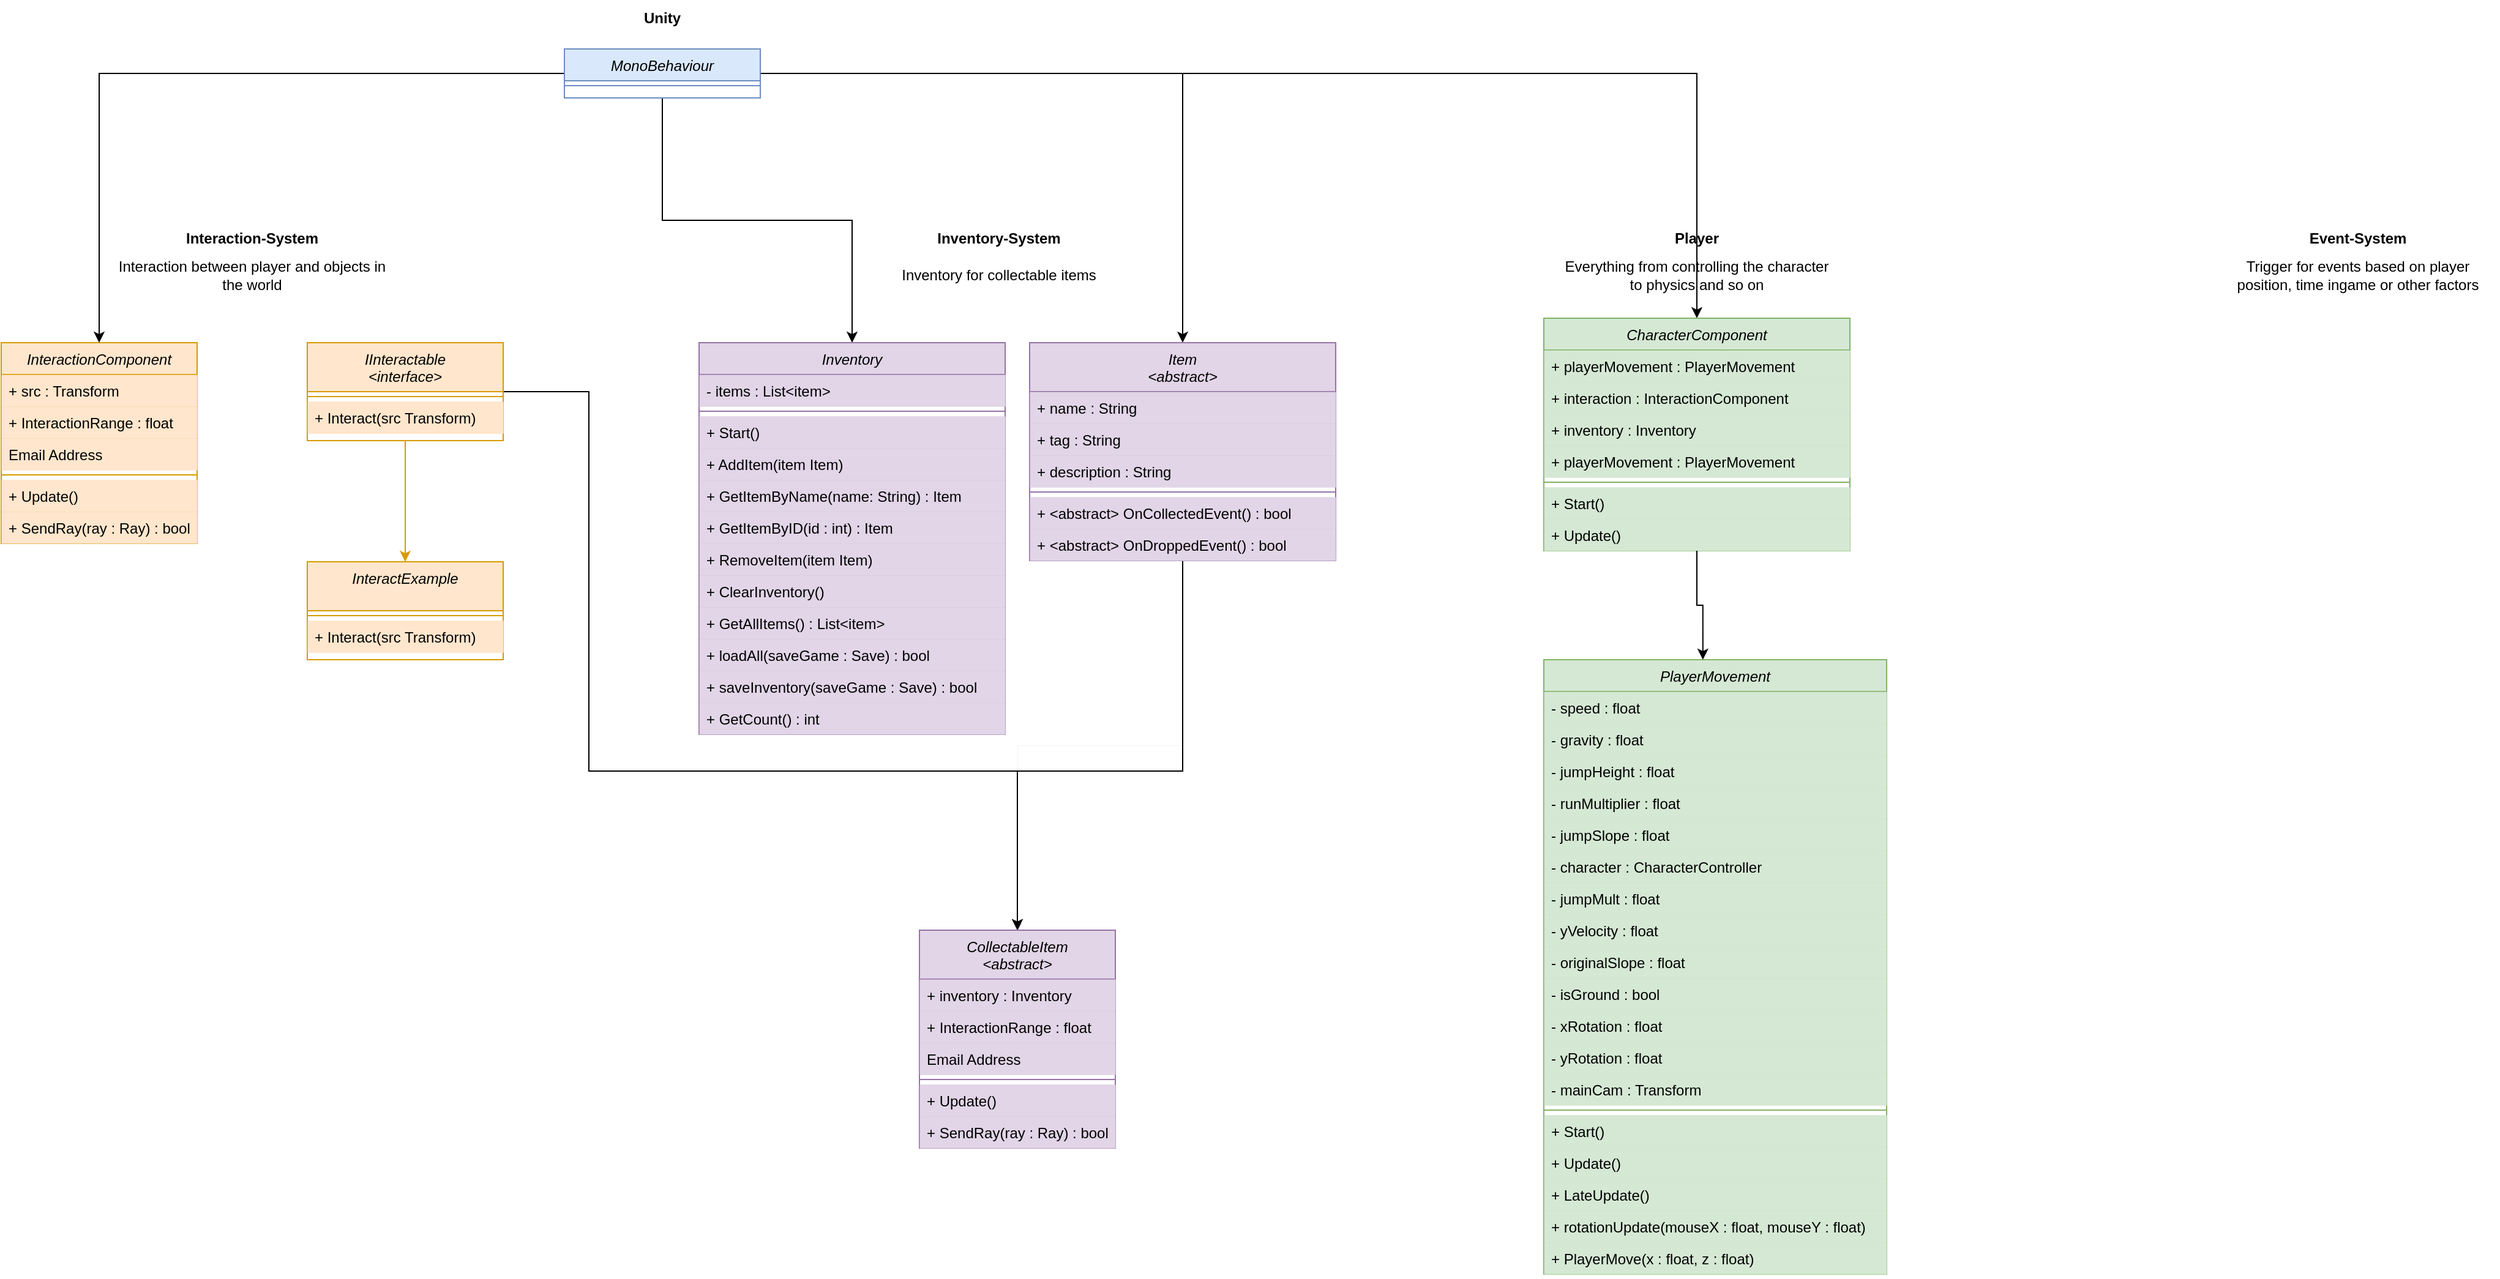 <mxfile version="24.6.5" type="device">
  <diagram id="C5RBs43oDa-KdzZeNtuy" name="Page-1">
    <mxGraphModel dx="1195" dy="650" grid="1" gridSize="10" guides="1" tooltips="1" connect="1" arrows="1" fold="1" page="1" pageScale="1" pageWidth="827" pageHeight="1169" math="0" shadow="0">
      <root>
        <mxCell id="WIyWlLk6GJQsqaUBKTNV-0" />
        <mxCell id="WIyWlLk6GJQsqaUBKTNV-1" parent="WIyWlLk6GJQsqaUBKTNV-0" />
        <mxCell id="OHMmMJUJzhCGPTBA_zFM-0" value="InteractionComponent" style="swimlane;fontStyle=2;align=center;verticalAlign=top;childLayout=stackLayout;horizontal=1;startSize=26;horizontalStack=0;resizeParent=1;resizeLast=0;collapsible=1;marginBottom=0;rounded=0;shadow=0;strokeWidth=1;fillColor=#ffe6cc;strokeColor=#d79b00;" parent="WIyWlLk6GJQsqaUBKTNV-1" vertex="1">
          <mxGeometry x="70" y="910" width="160" height="164" as="geometry">
            <mxRectangle x="230" y="140" width="160" height="26" as="alternateBounds" />
          </mxGeometry>
        </mxCell>
        <mxCell id="OHMmMJUJzhCGPTBA_zFM-1" value="+ src : Transform" style="text;align=left;verticalAlign=top;spacingLeft=4;spacingRight=4;overflow=hidden;rotatable=0;points=[[0,0.5],[1,0.5]];portConstraint=eastwest;fillColor=#ffe6cc;strokeColor=#d79b00;strokeWidth=0;" parent="OHMmMJUJzhCGPTBA_zFM-0" vertex="1">
          <mxGeometry y="26" width="160" height="26" as="geometry" />
        </mxCell>
        <mxCell id="OHMmMJUJzhCGPTBA_zFM-2" value="+ InteractionRange : float" style="text;align=left;verticalAlign=top;spacingLeft=4;spacingRight=4;overflow=hidden;rotatable=0;points=[[0,0.5],[1,0.5]];portConstraint=eastwest;rounded=0;shadow=0;html=0;fillColor=#ffe6cc;strokeColor=#d79b00;strokeWidth=0;" parent="OHMmMJUJzhCGPTBA_zFM-0" vertex="1">
          <mxGeometry y="52" width="160" height="26" as="geometry" />
        </mxCell>
        <mxCell id="OHMmMJUJzhCGPTBA_zFM-3" value="Email Address" style="text;align=left;verticalAlign=top;spacingLeft=4;spacingRight=4;overflow=hidden;rotatable=0;points=[[0,0.5],[1,0.5]];portConstraint=eastwest;rounded=0;shadow=0;html=0;fillColor=#ffe6cc;strokeColor=#d79b00;strokeWidth=0;" parent="OHMmMJUJzhCGPTBA_zFM-0" vertex="1">
          <mxGeometry y="78" width="160" height="26" as="geometry" />
        </mxCell>
        <mxCell id="OHMmMJUJzhCGPTBA_zFM-4" value="" style="line;html=1;strokeWidth=1;align=left;verticalAlign=middle;spacingTop=-1;spacingLeft=3;spacingRight=3;rotatable=0;labelPosition=right;points=[];portConstraint=eastwest;fillColor=#ffe6cc;strokeColor=#d79b00;" parent="OHMmMJUJzhCGPTBA_zFM-0" vertex="1">
          <mxGeometry y="104" width="160" height="8" as="geometry" />
        </mxCell>
        <mxCell id="OHMmMJUJzhCGPTBA_zFM-5" value="+ Update()" style="text;align=left;verticalAlign=top;spacingLeft=4;spacingRight=4;overflow=hidden;rotatable=0;points=[[0,0.5],[1,0.5]];portConstraint=eastwest;fillColor=#ffe6cc;strokeColor=#d79b00;strokeWidth=0;" parent="OHMmMJUJzhCGPTBA_zFM-0" vertex="1">
          <mxGeometry y="112" width="160" height="26" as="geometry" />
        </mxCell>
        <mxCell id="OHMmMJUJzhCGPTBA_zFM-7" value="+ SendRay(ray : Ray) : bool" style="text;align=left;verticalAlign=top;spacingLeft=4;spacingRight=4;overflow=hidden;rotatable=0;points=[[0,0.5],[1,0.5]];portConstraint=eastwest;fillColor=#ffe6cc;strokeColor=#d79b00;strokeWidth=0;" parent="OHMmMJUJzhCGPTBA_zFM-0" vertex="1">
          <mxGeometry y="138" width="160" height="26" as="geometry" />
        </mxCell>
        <mxCell id="OHMmMJUJzhCGPTBA_zFM-6" value="Interaction-System" style="text;html=1;align=center;verticalAlign=middle;whiteSpace=wrap;rounded=0;fontStyle=1" parent="WIyWlLk6GJQsqaUBKTNV-1" vertex="1">
          <mxGeometry x="190" y="810" width="170" height="30" as="geometry" />
        </mxCell>
        <mxCell id="OHMmMJUJzhCGPTBA_zFM-15" style="edgeStyle=orthogonalEdgeStyle;rounded=0;orthogonalLoop=1;jettySize=auto;html=1;" parent="WIyWlLk6GJQsqaUBKTNV-1" source="OHMmMJUJzhCGPTBA_zFM-8" target="OHMmMJUJzhCGPTBA_zFM-0" edge="1">
          <mxGeometry relative="1" as="geometry" />
        </mxCell>
        <mxCell id="OHMmMJUJzhCGPTBA_zFM-50" style="edgeStyle=orthogonalEdgeStyle;rounded=0;orthogonalLoop=1;jettySize=auto;html=1;" parent="WIyWlLk6GJQsqaUBKTNV-1" source="OHMmMJUJzhCGPTBA_zFM-8" target="OHMmMJUJzhCGPTBA_zFM-29" edge="1">
          <mxGeometry relative="1" as="geometry" />
        </mxCell>
        <mxCell id="OHMmMJUJzhCGPTBA_zFM-61" style="edgeStyle=orthogonalEdgeStyle;rounded=0;orthogonalLoop=1;jettySize=auto;html=1;" parent="WIyWlLk6GJQsqaUBKTNV-1" source="OHMmMJUJzhCGPTBA_zFM-8" target="OHMmMJUJzhCGPTBA_zFM-36" edge="1">
          <mxGeometry relative="1" as="geometry" />
        </mxCell>
        <mxCell id="OHMmMJUJzhCGPTBA_zFM-85" style="edgeStyle=orthogonalEdgeStyle;rounded=0;orthogonalLoop=1;jettySize=auto;html=1;" parent="WIyWlLk6GJQsqaUBKTNV-1" source="OHMmMJUJzhCGPTBA_zFM-8" target="OHMmMJUJzhCGPTBA_zFM-69" edge="1">
          <mxGeometry relative="1" as="geometry" />
        </mxCell>
        <mxCell id="OHMmMJUJzhCGPTBA_zFM-8" value="MonoBehaviour" style="swimlane;fontStyle=2;align=center;verticalAlign=top;childLayout=stackLayout;horizontal=1;startSize=26;horizontalStack=0;resizeParent=1;resizeLast=0;collapsible=1;marginBottom=0;rounded=0;shadow=0;strokeWidth=1;fillColor=#dae8fc;strokeColor=#6c8ebf;" parent="WIyWlLk6GJQsqaUBKTNV-1" vertex="1">
          <mxGeometry x="530" y="670" width="160" height="40" as="geometry">
            <mxRectangle x="230" y="140" width="160" height="26" as="alternateBounds" />
          </mxGeometry>
        </mxCell>
        <mxCell id="OHMmMJUJzhCGPTBA_zFM-12" value="" style="line;html=1;strokeWidth=1;align=left;verticalAlign=middle;spacingTop=-1;spacingLeft=3;spacingRight=3;rotatable=0;labelPosition=right;points=[];portConstraint=eastwest;fillColor=#dae8fc;strokeColor=#6c8ebf;" parent="OHMmMJUJzhCGPTBA_zFM-8" vertex="1">
          <mxGeometry y="26" width="160" height="8" as="geometry" />
        </mxCell>
        <mxCell id="OHMmMJUJzhCGPTBA_zFM-27" style="edgeStyle=orthogonalEdgeStyle;rounded=0;orthogonalLoop=1;jettySize=auto;html=1;entryX=0.5;entryY=0;entryDx=0;entryDy=0;fillColor=#ffe6cc;strokeColor=#d79b00;strokeWidth=1;" parent="WIyWlLk6GJQsqaUBKTNV-1" source="OHMmMJUJzhCGPTBA_zFM-16" target="OHMmMJUJzhCGPTBA_zFM-24" edge="1">
          <mxGeometry relative="1" as="geometry" />
        </mxCell>
        <mxCell id="OHMmMJUJzhCGPTBA_zFM-60" style="edgeStyle=orthogonalEdgeStyle;rounded=0;orthogonalLoop=1;jettySize=auto;html=1;" parent="WIyWlLk6GJQsqaUBKTNV-1" source="OHMmMJUJzhCGPTBA_zFM-16" target="OHMmMJUJzhCGPTBA_zFM-43" edge="1">
          <mxGeometry relative="1" as="geometry">
            <Array as="points">
              <mxPoint x="550" y="950" />
              <mxPoint x="550" y="1260" />
              <mxPoint x="900" y="1260" />
            </Array>
          </mxGeometry>
        </mxCell>
        <mxCell id="OHMmMJUJzhCGPTBA_zFM-16" value="IInteractable&#xa;&lt;interface&gt;" style="swimlane;fontStyle=2;align=center;verticalAlign=top;childLayout=stackLayout;horizontal=1;startSize=40;horizontalStack=0;resizeParent=1;resizeLast=0;collapsible=1;marginBottom=0;rounded=0;shadow=0;strokeWidth=1;fillColor=#ffe6cc;strokeColor=#d79b00;" parent="WIyWlLk6GJQsqaUBKTNV-1" vertex="1">
          <mxGeometry x="320" y="910" width="160" height="80" as="geometry">
            <mxRectangle x="230" y="140" width="160" height="26" as="alternateBounds" />
          </mxGeometry>
        </mxCell>
        <mxCell id="OHMmMJUJzhCGPTBA_zFM-20" value="" style="line;html=1;strokeWidth=1;align=left;verticalAlign=middle;spacingTop=-1;spacingLeft=3;spacingRight=3;rotatable=0;labelPosition=right;points=[];portConstraint=eastwest;fillColor=#ffe6cc;strokeColor=#d79b00;" parent="OHMmMJUJzhCGPTBA_zFM-16" vertex="1">
          <mxGeometry y="40" width="160" height="8" as="geometry" />
        </mxCell>
        <mxCell id="OHMmMJUJzhCGPTBA_zFM-21" value="+ Interact(src Transform)" style="text;align=left;verticalAlign=top;spacingLeft=4;spacingRight=4;overflow=hidden;rotatable=0;points=[[0,0.5],[1,0.5]];portConstraint=eastwest;fillColor=#ffe6cc;strokeColor=#d79b00;strokeWidth=0;" parent="OHMmMJUJzhCGPTBA_zFM-16" vertex="1">
          <mxGeometry y="48" width="160" height="26" as="geometry" />
        </mxCell>
        <mxCell id="OHMmMJUJzhCGPTBA_zFM-24" value="InteractExample&#xa;" style="swimlane;fontStyle=2;align=center;verticalAlign=top;childLayout=stackLayout;horizontal=1;startSize=40;horizontalStack=0;resizeParent=1;resizeLast=0;collapsible=1;marginBottom=0;rounded=0;shadow=0;strokeWidth=1;fillColor=#ffe6cc;strokeColor=#d79b00;" parent="WIyWlLk6GJQsqaUBKTNV-1" vertex="1">
          <mxGeometry x="320" y="1089" width="160" height="80" as="geometry">
            <mxRectangle x="230" y="140" width="160" height="26" as="alternateBounds" />
          </mxGeometry>
        </mxCell>
        <mxCell id="OHMmMJUJzhCGPTBA_zFM-25" value="" style="line;html=1;strokeWidth=1;align=left;verticalAlign=middle;spacingTop=-1;spacingLeft=3;spacingRight=3;rotatable=0;labelPosition=right;points=[];portConstraint=eastwest;fillColor=#ffe6cc;strokeColor=#d79b00;" parent="OHMmMJUJzhCGPTBA_zFM-24" vertex="1">
          <mxGeometry y="40" width="160" height="8" as="geometry" />
        </mxCell>
        <mxCell id="OHMmMJUJzhCGPTBA_zFM-26" value="+ Interact(src Transform)" style="text;align=left;verticalAlign=top;spacingLeft=4;spacingRight=4;overflow=hidden;rotatable=0;points=[[0,0.5],[1,0.5]];portConstraint=eastwest;fillColor=#ffe6cc;strokeColor=#d79b00;strokeWidth=0;" parent="OHMmMJUJzhCGPTBA_zFM-24" vertex="1">
          <mxGeometry y="48" width="160" height="26" as="geometry" />
        </mxCell>
        <mxCell id="OHMmMJUJzhCGPTBA_zFM-28" value="Inventory-System" style="text;html=1;align=center;verticalAlign=middle;whiteSpace=wrap;rounded=0;fontStyle=1" parent="WIyWlLk6GJQsqaUBKTNV-1" vertex="1">
          <mxGeometry x="800" y="810" width="170" height="30" as="geometry" />
        </mxCell>
        <mxCell id="OHMmMJUJzhCGPTBA_zFM-29" value="Inventory" style="swimlane;fontStyle=2;align=center;verticalAlign=top;childLayout=stackLayout;horizontal=1;startSize=26;horizontalStack=0;resizeParent=1;resizeLast=0;collapsible=1;marginBottom=0;rounded=0;shadow=0;strokeWidth=1;fillColor=#e1d5e7;strokeColor=#9673a6;" parent="WIyWlLk6GJQsqaUBKTNV-1" vertex="1">
          <mxGeometry x="640" y="910" width="250" height="320" as="geometry">
            <mxRectangle x="230" y="140" width="160" height="26" as="alternateBounds" />
          </mxGeometry>
        </mxCell>
        <mxCell id="OHMmMJUJzhCGPTBA_zFM-30" value="- items : List&lt;item&gt;" style="text;align=left;verticalAlign=top;spacingLeft=4;spacingRight=4;overflow=hidden;rotatable=0;points=[[0,0.5],[1,0.5]];portConstraint=eastwest;fillColor=#e1d5e7;strokeColor=#9673a6;strokeWidth=0;" parent="OHMmMJUJzhCGPTBA_zFM-29" vertex="1">
          <mxGeometry y="26" width="250" height="26" as="geometry" />
        </mxCell>
        <mxCell id="OHMmMJUJzhCGPTBA_zFM-33" value="" style="line;html=1;strokeWidth=1;align=left;verticalAlign=middle;spacingTop=-1;spacingLeft=3;spacingRight=3;rotatable=0;labelPosition=right;points=[];portConstraint=eastwest;fillColor=#e1d5e7;strokeColor=#9673a6;" parent="OHMmMJUJzhCGPTBA_zFM-29" vertex="1">
          <mxGeometry y="52" width="250" height="8" as="geometry" />
        </mxCell>
        <mxCell id="OHMmMJUJzhCGPTBA_zFM-34" value="+ Start()" style="text;align=left;verticalAlign=top;spacingLeft=4;spacingRight=4;overflow=hidden;rotatable=0;points=[[0,0.5],[1,0.5]];portConstraint=eastwest;fillColor=#e1d5e7;strokeColor=#9673a6;strokeWidth=0;" parent="OHMmMJUJzhCGPTBA_zFM-29" vertex="1">
          <mxGeometry y="60" width="250" height="26" as="geometry" />
        </mxCell>
        <mxCell id="OHMmMJUJzhCGPTBA_zFM-35" value="+ AddItem(item Item)" style="text;align=left;verticalAlign=top;spacingLeft=4;spacingRight=4;overflow=hidden;rotatable=0;points=[[0,0.5],[1,0.5]];portConstraint=eastwest;fillColor=#e1d5e7;strokeColor=#9673a6;strokeWidth=0;" parent="OHMmMJUJzhCGPTBA_zFM-29" vertex="1">
          <mxGeometry y="86" width="250" height="26" as="geometry" />
        </mxCell>
        <mxCell id="OHMmMJUJzhCGPTBA_zFM-56" value="+ GetItemByName(name: String) : Item" style="text;align=left;verticalAlign=top;spacingLeft=4;spacingRight=4;overflow=hidden;rotatable=0;points=[[0,0.5],[1,0.5]];portConstraint=eastwest;fillColor=#e1d5e7;strokeColor=#9673a6;strokeWidth=0;" parent="OHMmMJUJzhCGPTBA_zFM-29" vertex="1">
          <mxGeometry y="112" width="250" height="26" as="geometry" />
        </mxCell>
        <mxCell id="OHMmMJUJzhCGPTBA_zFM-57" value="+ GetItemByID(id : int) : Item" style="text;align=left;verticalAlign=top;spacingLeft=4;spacingRight=4;overflow=hidden;rotatable=0;points=[[0,0.5],[1,0.5]];portConstraint=eastwest;fillColor=#e1d5e7;strokeColor=#9673a6;strokeWidth=0;" parent="OHMmMJUJzhCGPTBA_zFM-29" vertex="1">
          <mxGeometry y="138" width="250" height="26" as="geometry" />
        </mxCell>
        <mxCell id="OHMmMJUJzhCGPTBA_zFM-51" value="+ RemoveItem(item Item)" style="text;align=left;verticalAlign=top;spacingLeft=4;spacingRight=4;overflow=hidden;rotatable=0;points=[[0,0.5],[1,0.5]];portConstraint=eastwest;fillColor=#e1d5e7;strokeColor=#9673a6;strokeWidth=0;" parent="OHMmMJUJzhCGPTBA_zFM-29" vertex="1">
          <mxGeometry y="164" width="250" height="26" as="geometry" />
        </mxCell>
        <mxCell id="OHMmMJUJzhCGPTBA_zFM-53" value="+ ClearInventory()" style="text;align=left;verticalAlign=top;spacingLeft=4;spacingRight=4;overflow=hidden;rotatable=0;points=[[0,0.5],[1,0.5]];portConstraint=eastwest;fillColor=#e1d5e7;strokeColor=#9673a6;strokeWidth=0;" parent="OHMmMJUJzhCGPTBA_zFM-29" vertex="1">
          <mxGeometry y="190" width="250" height="26" as="geometry" />
        </mxCell>
        <mxCell id="OHMmMJUJzhCGPTBA_zFM-54" value="+ GetAllItems() : List&lt;item&gt;" style="text;align=left;verticalAlign=top;spacingLeft=4;spacingRight=4;overflow=hidden;rotatable=0;points=[[0,0.5],[1,0.5]];portConstraint=eastwest;fillColor=#e1d5e7;strokeColor=#9673a6;strokeWidth=0;" parent="OHMmMJUJzhCGPTBA_zFM-29" vertex="1">
          <mxGeometry y="216" width="250" height="26" as="geometry" />
        </mxCell>
        <mxCell id="OHMmMJUJzhCGPTBA_zFM-55" value="+ loadAll(saveGame : Save) : bool" style="text;align=left;verticalAlign=top;spacingLeft=4;spacingRight=4;overflow=hidden;rotatable=0;points=[[0,0.5],[1,0.5]];portConstraint=eastwest;fillColor=#e1d5e7;strokeColor=#9673a6;strokeWidth=0;" parent="OHMmMJUJzhCGPTBA_zFM-29" vertex="1">
          <mxGeometry y="242" width="250" height="26" as="geometry" />
        </mxCell>
        <mxCell id="OHMmMJUJzhCGPTBA_zFM-58" value="+ saveInventory(saveGame : Save) : bool" style="text;align=left;verticalAlign=top;spacingLeft=4;spacingRight=4;overflow=hidden;rotatable=0;points=[[0,0.5],[1,0.5]];portConstraint=eastwest;fillColor=#e1d5e7;strokeColor=#9673a6;strokeWidth=0;" parent="OHMmMJUJzhCGPTBA_zFM-29" vertex="1">
          <mxGeometry y="268" width="250" height="26" as="geometry" />
        </mxCell>
        <mxCell id="OHMmMJUJzhCGPTBA_zFM-52" value="+ GetCount() : int" style="text;align=left;verticalAlign=top;spacingLeft=4;spacingRight=4;overflow=hidden;rotatable=0;points=[[0,0.5],[1,0.5]];portConstraint=eastwest;fillColor=#e1d5e7;strokeColor=#9673a6;strokeWidth=0;" parent="OHMmMJUJzhCGPTBA_zFM-29" vertex="1">
          <mxGeometry y="294" width="250" height="26" as="geometry" />
        </mxCell>
        <mxCell id="OHMmMJUJzhCGPTBA_zFM-59" style="edgeStyle=orthogonalEdgeStyle;rounded=0;orthogonalLoop=1;jettySize=auto;html=1;entryX=0.5;entryY=0;entryDx=0;entryDy=0;fillColor=#e1d5e7;strokeColor=#9673a6;strokeWidth=0;" parent="WIyWlLk6GJQsqaUBKTNV-1" source="OHMmMJUJzhCGPTBA_zFM-36" target="OHMmMJUJzhCGPTBA_zFM-43" edge="1">
          <mxGeometry relative="1" as="geometry" />
        </mxCell>
        <mxCell id="OHMmMJUJzhCGPTBA_zFM-94" style="edgeStyle=orthogonalEdgeStyle;rounded=0;orthogonalLoop=1;jettySize=auto;html=1;" parent="WIyWlLk6GJQsqaUBKTNV-1" source="OHMmMJUJzhCGPTBA_zFM-36" target="OHMmMJUJzhCGPTBA_zFM-43" edge="1">
          <mxGeometry relative="1" as="geometry">
            <Array as="points">
              <mxPoint x="1035" y="1260" />
              <mxPoint x="900" y="1260" />
            </Array>
          </mxGeometry>
        </mxCell>
        <mxCell id="OHMmMJUJzhCGPTBA_zFM-36" value="Item&#xa;&lt;abstract&gt;" style="swimlane;fontStyle=2;align=center;verticalAlign=top;childLayout=stackLayout;horizontal=1;startSize=40;horizontalStack=0;resizeParent=1;resizeLast=0;collapsible=1;marginBottom=0;rounded=0;shadow=0;strokeWidth=1;fillColor=#e1d5e7;strokeColor=#9673a6;" parent="WIyWlLk6GJQsqaUBKTNV-1" vertex="1">
          <mxGeometry x="910" y="910" width="250" height="178" as="geometry">
            <mxRectangle x="230" y="140" width="160" height="26" as="alternateBounds" />
          </mxGeometry>
        </mxCell>
        <mxCell id="OHMmMJUJzhCGPTBA_zFM-37" value="+ name : String" style="text;align=left;verticalAlign=top;spacingLeft=4;spacingRight=4;overflow=hidden;rotatable=0;points=[[0,0.5],[1,0.5]];portConstraint=eastwest;fillColor=#e1d5e7;strokeColor=#9673a6;strokeWidth=0;" parent="OHMmMJUJzhCGPTBA_zFM-36" vertex="1">
          <mxGeometry y="40" width="250" height="26" as="geometry" />
        </mxCell>
        <mxCell id="OHMmMJUJzhCGPTBA_zFM-38" value="+ tag : String" style="text;align=left;verticalAlign=top;spacingLeft=4;spacingRight=4;overflow=hidden;rotatable=0;points=[[0,0.5],[1,0.5]];portConstraint=eastwest;rounded=0;shadow=0;html=0;fillColor=#e1d5e7;strokeColor=#9673a6;strokeWidth=0;" parent="OHMmMJUJzhCGPTBA_zFM-36" vertex="1">
          <mxGeometry y="66" width="250" height="26" as="geometry" />
        </mxCell>
        <mxCell id="OHMmMJUJzhCGPTBA_zFM-39" value="+ description : String" style="text;align=left;verticalAlign=top;spacingLeft=4;spacingRight=4;overflow=hidden;rotatable=0;points=[[0,0.5],[1,0.5]];portConstraint=eastwest;rounded=0;shadow=0;html=0;fillColor=#e1d5e7;strokeColor=#9673a6;strokeWidth=0;" parent="OHMmMJUJzhCGPTBA_zFM-36" vertex="1">
          <mxGeometry y="92" width="250" height="26" as="geometry" />
        </mxCell>
        <mxCell id="OHMmMJUJzhCGPTBA_zFM-40" value="" style="line;html=1;strokeWidth=1;align=left;verticalAlign=middle;spacingTop=-1;spacingLeft=3;spacingRight=3;rotatable=0;labelPosition=right;points=[];portConstraint=eastwest;fillColor=#e1d5e7;strokeColor=#9673a6;" parent="OHMmMJUJzhCGPTBA_zFM-36" vertex="1">
          <mxGeometry y="118" width="250" height="8" as="geometry" />
        </mxCell>
        <mxCell id="OHMmMJUJzhCGPTBA_zFM-41" value="+ &lt;abstract&gt; OnCollectedEvent() : bool" style="text;align=left;verticalAlign=top;spacingLeft=4;spacingRight=4;overflow=hidden;rotatable=0;points=[[0,0.5],[1,0.5]];portConstraint=eastwest;fillColor=#e1d5e7;strokeColor=#9673a6;strokeWidth=0;" parent="OHMmMJUJzhCGPTBA_zFM-36" vertex="1">
          <mxGeometry y="126" width="250" height="26" as="geometry" />
        </mxCell>
        <mxCell id="OHMmMJUJzhCGPTBA_zFM-42" value="+ &lt;abstract&gt; OnDroppedEvent() : bool" style="text;align=left;verticalAlign=top;spacingLeft=4;spacingRight=4;overflow=hidden;rotatable=0;points=[[0,0.5],[1,0.5]];portConstraint=eastwest;fillColor=#e1d5e7;strokeColor=#9673a6;strokeWidth=0;" parent="OHMmMJUJzhCGPTBA_zFM-36" vertex="1">
          <mxGeometry y="152" width="250" height="26" as="geometry" />
        </mxCell>
        <mxCell id="OHMmMJUJzhCGPTBA_zFM-43" value="CollectableItem&#xa;&lt;abstract&gt;" style="swimlane;fontStyle=2;align=center;verticalAlign=top;childLayout=stackLayout;horizontal=1;startSize=40;horizontalStack=0;resizeParent=1;resizeLast=0;collapsible=1;marginBottom=0;rounded=0;shadow=0;strokeWidth=1;fillColor=#e1d5e7;strokeColor=#9673a6;" parent="WIyWlLk6GJQsqaUBKTNV-1" vertex="1">
          <mxGeometry x="820" y="1390" width="160" height="178" as="geometry">
            <mxRectangle x="230" y="140" width="160" height="26" as="alternateBounds" />
          </mxGeometry>
        </mxCell>
        <mxCell id="OHMmMJUJzhCGPTBA_zFM-44" value="+ inventory : Inventory" style="text;align=left;verticalAlign=top;spacingLeft=4;spacingRight=4;overflow=hidden;rotatable=0;points=[[0,0.5],[1,0.5]];portConstraint=eastwest;fillColor=#e1d5e7;strokeColor=#9673a6;strokeWidth=0;" parent="OHMmMJUJzhCGPTBA_zFM-43" vertex="1">
          <mxGeometry y="40" width="160" height="26" as="geometry" />
        </mxCell>
        <mxCell id="OHMmMJUJzhCGPTBA_zFM-45" value="+ InteractionRange : float" style="text;align=left;verticalAlign=top;spacingLeft=4;spacingRight=4;overflow=hidden;rotatable=0;points=[[0,0.5],[1,0.5]];portConstraint=eastwest;rounded=0;shadow=0;html=0;fillColor=#e1d5e7;strokeColor=#9673a6;strokeWidth=0;" parent="OHMmMJUJzhCGPTBA_zFM-43" vertex="1">
          <mxGeometry y="66" width="160" height="26" as="geometry" />
        </mxCell>
        <mxCell id="OHMmMJUJzhCGPTBA_zFM-46" value="Email Address" style="text;align=left;verticalAlign=top;spacingLeft=4;spacingRight=4;overflow=hidden;rotatable=0;points=[[0,0.5],[1,0.5]];portConstraint=eastwest;rounded=0;shadow=0;html=0;fillColor=#e1d5e7;strokeColor=#9673a6;strokeWidth=0;" parent="OHMmMJUJzhCGPTBA_zFM-43" vertex="1">
          <mxGeometry y="92" width="160" height="26" as="geometry" />
        </mxCell>
        <mxCell id="OHMmMJUJzhCGPTBA_zFM-47" value="" style="line;html=1;strokeWidth=1;align=left;verticalAlign=middle;spacingTop=-1;spacingLeft=3;spacingRight=3;rotatable=0;labelPosition=right;points=[];portConstraint=eastwest;fillColor=#e1d5e7;strokeColor=#9673a6;" parent="OHMmMJUJzhCGPTBA_zFM-43" vertex="1">
          <mxGeometry y="118" width="160" height="8" as="geometry" />
        </mxCell>
        <mxCell id="OHMmMJUJzhCGPTBA_zFM-48" value="+ Update()" style="text;align=left;verticalAlign=top;spacingLeft=4;spacingRight=4;overflow=hidden;rotatable=0;points=[[0,0.5],[1,0.5]];portConstraint=eastwest;fillColor=#e1d5e7;strokeColor=#9673a6;strokeWidth=0;" parent="OHMmMJUJzhCGPTBA_zFM-43" vertex="1">
          <mxGeometry y="126" width="160" height="26" as="geometry" />
        </mxCell>
        <mxCell id="OHMmMJUJzhCGPTBA_zFM-49" value="+ SendRay(ray : Ray) : bool" style="text;align=left;verticalAlign=top;spacingLeft=4;spacingRight=4;overflow=hidden;rotatable=0;points=[[0,0.5],[1,0.5]];portConstraint=eastwest;fillColor=#e1d5e7;strokeColor=#9673a6;strokeWidth=0;" parent="OHMmMJUJzhCGPTBA_zFM-43" vertex="1">
          <mxGeometry y="152" width="160" height="26" as="geometry" />
        </mxCell>
        <mxCell id="OHMmMJUJzhCGPTBA_zFM-62" value="Event-System" style="text;html=1;align=center;verticalAlign=middle;whiteSpace=wrap;rounded=0;fontStyle=1" parent="WIyWlLk6GJQsqaUBKTNV-1" vertex="1">
          <mxGeometry x="1910" y="810" width="170" height="30" as="geometry" />
        </mxCell>
        <mxCell id="OHMmMJUJzhCGPTBA_zFM-63" value="Interaction between player and objects in the world" style="text;html=1;align=center;verticalAlign=middle;whiteSpace=wrap;rounded=0;" parent="WIyWlLk6GJQsqaUBKTNV-1" vertex="1">
          <mxGeometry x="160" y="840" width="230" height="30" as="geometry" />
        </mxCell>
        <mxCell id="OHMmMJUJzhCGPTBA_zFM-64" value="Inventory for collectable items" style="text;html=1;align=center;verticalAlign=middle;whiteSpace=wrap;rounded=0;" parent="WIyWlLk6GJQsqaUBKTNV-1" vertex="1">
          <mxGeometry x="770" y="840" width="230" height="30" as="geometry" />
        </mxCell>
        <mxCell id="OHMmMJUJzhCGPTBA_zFM-65" value="Trigger for events based on player position, time ingame or other factors" style="text;html=1;align=center;verticalAlign=middle;whiteSpace=wrap;rounded=0;" parent="WIyWlLk6GJQsqaUBKTNV-1" vertex="1">
          <mxGeometry x="1880" y="840" width="230" height="30" as="geometry" />
        </mxCell>
        <mxCell id="OHMmMJUJzhCGPTBA_zFM-66" value="Unity" style="text;html=1;align=center;verticalAlign=middle;whiteSpace=wrap;rounded=0;fontStyle=1" parent="WIyWlLk6GJQsqaUBKTNV-1" vertex="1">
          <mxGeometry x="525" y="630" width="170" height="30" as="geometry" />
        </mxCell>
        <mxCell id="OHMmMJUJzhCGPTBA_zFM-67" value="Player" style="text;html=1;align=center;verticalAlign=middle;whiteSpace=wrap;rounded=0;fontStyle=1" parent="WIyWlLk6GJQsqaUBKTNV-1" vertex="1">
          <mxGeometry x="1370" y="810" width="170" height="30" as="geometry" />
        </mxCell>
        <mxCell id="OHMmMJUJzhCGPTBA_zFM-68" value="Everything from controlling the character to physics and so on" style="text;html=1;align=center;verticalAlign=middle;whiteSpace=wrap;rounded=0;" parent="WIyWlLk6GJQsqaUBKTNV-1" vertex="1">
          <mxGeometry x="1340" y="840" width="230" height="30" as="geometry" />
        </mxCell>
        <mxCell id="OHMmMJUJzhCGPTBA_zFM-69" value="CharacterComponent" style="swimlane;fontStyle=2;align=center;verticalAlign=top;childLayout=stackLayout;horizontal=1;startSize=26;horizontalStack=0;resizeParent=1;resizeLast=0;collapsible=1;marginBottom=0;rounded=0;shadow=0;strokeWidth=1;fillColor=#d5e8d4;strokeColor=#82b366;" parent="WIyWlLk6GJQsqaUBKTNV-1" vertex="1">
          <mxGeometry x="1330" y="890" width="250" height="190" as="geometry">
            <mxRectangle x="230" y="140" width="160" height="26" as="alternateBounds" />
          </mxGeometry>
        </mxCell>
        <mxCell id="OHMmMJUJzhCGPTBA_zFM-70" value="+ playerMovement : PlayerMovement" style="text;align=left;verticalAlign=top;spacingLeft=4;spacingRight=4;overflow=hidden;rotatable=0;points=[[0,0.5],[1,0.5]];portConstraint=eastwest;fillColor=#d5e8d4;strokeColor=#82b366;strokeWidth=0;" parent="OHMmMJUJzhCGPTBA_zFM-69" vertex="1">
          <mxGeometry y="26" width="250" height="26" as="geometry" />
        </mxCell>
        <mxCell id="OHMmMJUJzhCGPTBA_zFM-83" value="+ interaction : InteractionComponent" style="text;align=left;verticalAlign=top;spacingLeft=4;spacingRight=4;overflow=hidden;rotatable=0;points=[[0,0.5],[1,0.5]];portConstraint=eastwest;fillColor=#d5e8d4;strokeColor=#82b366;strokeWidth=0;" parent="OHMmMJUJzhCGPTBA_zFM-69" vertex="1">
          <mxGeometry y="52" width="250" height="26" as="geometry" />
        </mxCell>
        <mxCell id="OHMmMJUJzhCGPTBA_zFM-84" value="+ inventory : Inventory" style="text;align=left;verticalAlign=top;spacingLeft=4;spacingRight=4;overflow=hidden;rotatable=0;points=[[0,0.5],[1,0.5]];portConstraint=eastwest;fillColor=#d5e8d4;strokeColor=#82b366;strokeWidth=0;" parent="OHMmMJUJzhCGPTBA_zFM-69" vertex="1">
          <mxGeometry y="78" width="250" height="26" as="geometry" />
        </mxCell>
        <mxCell id="OHMmMJUJzhCGPTBA_zFM-82" value="+ playerMovement : PlayerMovement" style="text;align=left;verticalAlign=top;spacingLeft=4;spacingRight=4;overflow=hidden;rotatable=0;points=[[0,0.5],[1,0.5]];portConstraint=eastwest;fillColor=#d5e8d4;strokeColor=#82b366;strokeWidth=0;" parent="OHMmMJUJzhCGPTBA_zFM-69" vertex="1">
          <mxGeometry y="104" width="250" height="26" as="geometry" />
        </mxCell>
        <mxCell id="OHMmMJUJzhCGPTBA_zFM-71" value="" style="line;html=1;strokeWidth=1;align=left;verticalAlign=middle;spacingTop=-1;spacingLeft=3;spacingRight=3;rotatable=0;labelPosition=right;points=[];portConstraint=eastwest;fillColor=#d5e8d4;strokeColor=#82b366;" parent="OHMmMJUJzhCGPTBA_zFM-69" vertex="1">
          <mxGeometry y="130" width="250" height="8" as="geometry" />
        </mxCell>
        <mxCell id="OHMmMJUJzhCGPTBA_zFM-72" value="+ Start()" style="text;align=left;verticalAlign=top;spacingLeft=4;spacingRight=4;overflow=hidden;rotatable=0;points=[[0,0.5],[1,0.5]];portConstraint=eastwest;fillColor=#d5e8d4;strokeColor=#82b366;strokeWidth=0;" parent="OHMmMJUJzhCGPTBA_zFM-69" vertex="1">
          <mxGeometry y="138" width="250" height="26" as="geometry" />
        </mxCell>
        <mxCell id="OHMmMJUJzhCGPTBA_zFM-73" value="+ Update()" style="text;align=left;verticalAlign=top;spacingLeft=4;spacingRight=4;overflow=hidden;rotatable=0;points=[[0,0.5],[1,0.5]];portConstraint=eastwest;fillColor=#d5e8d4;strokeColor=#82b366;strokeWidth=0;" parent="OHMmMJUJzhCGPTBA_zFM-69" vertex="1">
          <mxGeometry y="164" width="250" height="26" as="geometry" />
        </mxCell>
        <mxCell id="OHMmMJUJzhCGPTBA_zFM-86" value="PlayerMovement" style="swimlane;fontStyle=2;align=center;verticalAlign=top;childLayout=stackLayout;horizontal=1;startSize=26;horizontalStack=0;resizeParent=1;resizeLast=0;collapsible=1;marginBottom=0;rounded=0;shadow=0;strokeWidth=1;fillColor=#d5e8d4;strokeColor=#82b366;" parent="WIyWlLk6GJQsqaUBKTNV-1" vertex="1">
          <mxGeometry x="1330" y="1169" width="280" height="502" as="geometry">
            <mxRectangle x="230" y="140" width="160" height="26" as="alternateBounds" />
          </mxGeometry>
        </mxCell>
        <mxCell id="OHMmMJUJzhCGPTBA_zFM-87" value="- speed : float" style="text;align=left;verticalAlign=top;spacingLeft=4;spacingRight=4;overflow=hidden;rotatable=0;points=[[0,0.5],[1,0.5]];portConstraint=eastwest;fillColor=#d5e8d4;strokeColor=#82b366;strokeWidth=0;" parent="OHMmMJUJzhCGPTBA_zFM-86" vertex="1">
          <mxGeometry y="26" width="280" height="26" as="geometry" />
        </mxCell>
        <mxCell id="OHMmMJUJzhCGPTBA_zFM-88" value="- gravity : float" style="text;align=left;verticalAlign=top;spacingLeft=4;spacingRight=4;overflow=hidden;rotatable=0;points=[[0,0.5],[1,0.5]];portConstraint=eastwest;fillColor=#d5e8d4;strokeColor=#82b366;strokeWidth=0;" parent="OHMmMJUJzhCGPTBA_zFM-86" vertex="1">
          <mxGeometry y="52" width="280" height="26" as="geometry" />
        </mxCell>
        <mxCell id="OHMmMJUJzhCGPTBA_zFM-89" value="- jumpHeight : float" style="text;align=left;verticalAlign=top;spacingLeft=4;spacingRight=4;overflow=hidden;rotatable=0;points=[[0,0.5],[1,0.5]];portConstraint=eastwest;fillColor=#d5e8d4;strokeColor=#82b366;strokeWidth=0;" parent="OHMmMJUJzhCGPTBA_zFM-86" vertex="1">
          <mxGeometry y="78" width="280" height="26" as="geometry" />
        </mxCell>
        <mxCell id="OHMmMJUJzhCGPTBA_zFM-95" value="- runMultiplier : float" style="text;align=left;verticalAlign=top;spacingLeft=4;spacingRight=4;overflow=hidden;rotatable=0;points=[[0,0.5],[1,0.5]];portConstraint=eastwest;fillColor=#d5e8d4;strokeColor=#82b366;strokeWidth=0;" parent="OHMmMJUJzhCGPTBA_zFM-86" vertex="1">
          <mxGeometry y="104" width="280" height="26" as="geometry" />
        </mxCell>
        <mxCell id="OHMmMJUJzhCGPTBA_zFM-90" value="- jumpSlope : float" style="text;align=left;verticalAlign=top;spacingLeft=4;spacingRight=4;overflow=hidden;rotatable=0;points=[[0,0.5],[1,0.5]];portConstraint=eastwest;fillColor=#d5e8d4;strokeColor=#82b366;strokeWidth=0;" parent="OHMmMJUJzhCGPTBA_zFM-86" vertex="1">
          <mxGeometry y="130" width="280" height="26" as="geometry" />
        </mxCell>
        <mxCell id="F1HSSt5OaTNB4dRC-KFn-1" value="- character : CharacterController" style="text;align=left;verticalAlign=top;spacingLeft=4;spacingRight=4;overflow=hidden;rotatable=0;points=[[0,0.5],[1,0.5]];portConstraint=eastwest;fillColor=#d5e8d4;strokeColor=#82b366;strokeWidth=0;" vertex="1" parent="OHMmMJUJzhCGPTBA_zFM-86">
          <mxGeometry y="156" width="280" height="26" as="geometry" />
        </mxCell>
        <mxCell id="F1HSSt5OaTNB4dRC-KFn-4" value="- jumpMult : float   " style="text;align=left;verticalAlign=top;spacingLeft=4;spacingRight=4;overflow=hidden;rotatable=0;points=[[0,0.5],[1,0.5]];portConstraint=eastwest;fillColor=#d5e8d4;strokeColor=#82b366;strokeWidth=0;" vertex="1" parent="OHMmMJUJzhCGPTBA_zFM-86">
          <mxGeometry y="182" width="280" height="26" as="geometry" />
        </mxCell>
        <mxCell id="F1HSSt5OaTNB4dRC-KFn-3" value="- yVelocity : float" style="text;align=left;verticalAlign=top;spacingLeft=4;spacingRight=4;overflow=hidden;rotatable=0;points=[[0,0.5],[1,0.5]];portConstraint=eastwest;fillColor=#d5e8d4;strokeColor=#82b366;strokeWidth=0;" vertex="1" parent="OHMmMJUJzhCGPTBA_zFM-86">
          <mxGeometry y="208" width="280" height="26" as="geometry" />
        </mxCell>
        <mxCell id="F1HSSt5OaTNB4dRC-KFn-5" value="- originalSlope : float" style="text;align=left;verticalAlign=top;spacingLeft=4;spacingRight=4;overflow=hidden;rotatable=0;points=[[0,0.5],[1,0.5]];portConstraint=eastwest;fillColor=#d5e8d4;strokeColor=#82b366;strokeWidth=0;" vertex="1" parent="OHMmMJUJzhCGPTBA_zFM-86">
          <mxGeometry y="234" width="280" height="26" as="geometry" />
        </mxCell>
        <mxCell id="F1HSSt5OaTNB4dRC-KFn-8" value="- isGround : bool" style="text;align=left;verticalAlign=top;spacingLeft=4;spacingRight=4;overflow=hidden;rotatable=0;points=[[0,0.5],[1,0.5]];portConstraint=eastwest;fillColor=#d5e8d4;strokeColor=#82b366;strokeWidth=0;" vertex="1" parent="OHMmMJUJzhCGPTBA_zFM-86">
          <mxGeometry y="260" width="280" height="26" as="geometry" />
        </mxCell>
        <mxCell id="F1HSSt5OaTNB4dRC-KFn-7" value="- xRotation : float" style="text;align=left;verticalAlign=top;spacingLeft=4;spacingRight=4;overflow=hidden;rotatable=0;points=[[0,0.5],[1,0.5]];portConstraint=eastwest;fillColor=#d5e8d4;strokeColor=#82b366;strokeWidth=0;" vertex="1" parent="OHMmMJUJzhCGPTBA_zFM-86">
          <mxGeometry y="286" width="280" height="26" as="geometry" />
        </mxCell>
        <mxCell id="F1HSSt5OaTNB4dRC-KFn-6" value="- yRotation : float" style="text;align=left;verticalAlign=top;spacingLeft=4;spacingRight=4;overflow=hidden;rotatable=0;points=[[0,0.5],[1,0.5]];portConstraint=eastwest;fillColor=#d5e8d4;strokeColor=#82b366;strokeWidth=0;" vertex="1" parent="OHMmMJUJzhCGPTBA_zFM-86">
          <mxGeometry y="312" width="280" height="26" as="geometry" />
        </mxCell>
        <mxCell id="F1HSSt5OaTNB4dRC-KFn-2" value="- mainCam : Transform" style="text;align=left;verticalAlign=top;spacingLeft=4;spacingRight=4;overflow=hidden;rotatable=0;points=[[0,0.5],[1,0.5]];portConstraint=eastwest;fillColor=#d5e8d4;strokeColor=#82b366;strokeWidth=0;" vertex="1" parent="OHMmMJUJzhCGPTBA_zFM-86">
          <mxGeometry y="338" width="280" height="26" as="geometry" />
        </mxCell>
        <mxCell id="OHMmMJUJzhCGPTBA_zFM-91" value="" style="line;html=1;strokeWidth=1;align=left;verticalAlign=middle;spacingTop=-1;spacingLeft=3;spacingRight=3;rotatable=0;labelPosition=right;points=[];portConstraint=eastwest;fillColor=#d5e8d4;strokeColor=#82b366;" parent="OHMmMJUJzhCGPTBA_zFM-86" vertex="1">
          <mxGeometry y="364" width="280" height="8" as="geometry" />
        </mxCell>
        <mxCell id="OHMmMJUJzhCGPTBA_zFM-92" value="+ Start()" style="text;align=left;verticalAlign=top;spacingLeft=4;spacingRight=4;overflow=hidden;rotatable=0;points=[[0,0.5],[1,0.5]];portConstraint=eastwest;fillColor=#d5e8d4;strokeColor=#82b366;strokeWidth=0;" parent="OHMmMJUJzhCGPTBA_zFM-86" vertex="1">
          <mxGeometry y="372" width="280" height="26" as="geometry" />
        </mxCell>
        <mxCell id="OHMmMJUJzhCGPTBA_zFM-93" value="+ Update()" style="text;align=left;verticalAlign=top;spacingLeft=4;spacingRight=4;overflow=hidden;rotatable=0;points=[[0,0.5],[1,0.5]];portConstraint=eastwest;fillColor=#d5e8d4;strokeColor=#82b366;strokeWidth=0;" parent="OHMmMJUJzhCGPTBA_zFM-86" vertex="1">
          <mxGeometry y="398" width="280" height="26" as="geometry" />
        </mxCell>
        <mxCell id="OHMmMJUJzhCGPTBA_zFM-99" value="+ LateUpdate()" style="text;align=left;verticalAlign=top;spacingLeft=4;spacingRight=4;overflow=hidden;rotatable=0;points=[[0,0.5],[1,0.5]];portConstraint=eastwest;fillColor=#d5e8d4;strokeColor=#82b366;strokeWidth=0;" parent="OHMmMJUJzhCGPTBA_zFM-86" vertex="1">
          <mxGeometry y="424" width="280" height="26" as="geometry" />
        </mxCell>
        <mxCell id="F1HSSt5OaTNB4dRC-KFn-9" value="+ rotationUpdate(mouseX : float, mouseY : float)" style="text;align=left;verticalAlign=top;spacingLeft=4;spacingRight=4;overflow=hidden;rotatable=0;points=[[0,0.5],[1,0.5]];portConstraint=eastwest;fillColor=#d5e8d4;strokeColor=#82b366;strokeWidth=0;" vertex="1" parent="OHMmMJUJzhCGPTBA_zFM-86">
          <mxGeometry y="450" width="280" height="26" as="geometry" />
        </mxCell>
        <mxCell id="OHMmMJUJzhCGPTBA_zFM-98" value="+ PlayerMove(x : float, z : float)" style="text;align=left;verticalAlign=top;spacingLeft=4;spacingRight=4;overflow=hidden;rotatable=0;points=[[0,0.5],[1,0.5]];portConstraint=eastwest;fillColor=#d5e8d4;strokeColor=#82b366;strokeWidth=0;" parent="OHMmMJUJzhCGPTBA_zFM-86" vertex="1">
          <mxGeometry y="476" width="280" height="26" as="geometry" />
        </mxCell>
        <mxCell id="F1HSSt5OaTNB4dRC-KFn-10" style="edgeStyle=orthogonalEdgeStyle;rounded=0;orthogonalLoop=1;jettySize=auto;html=1;entryX=0.464;entryY=0;entryDx=0;entryDy=0;entryPerimeter=0;" edge="1" parent="WIyWlLk6GJQsqaUBKTNV-1" source="OHMmMJUJzhCGPTBA_zFM-69" target="OHMmMJUJzhCGPTBA_zFM-86">
          <mxGeometry relative="1" as="geometry" />
        </mxCell>
      </root>
    </mxGraphModel>
  </diagram>
</mxfile>

